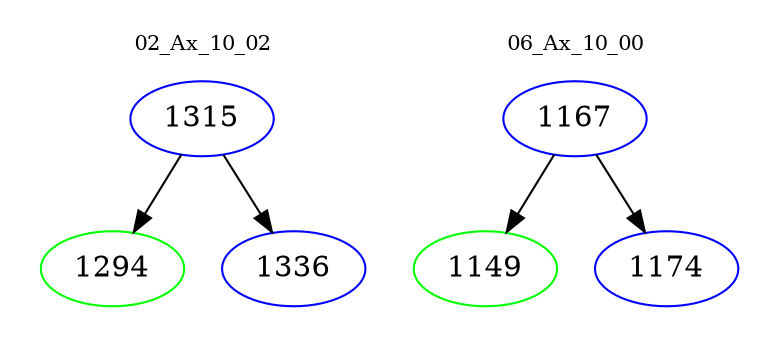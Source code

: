 digraph{
subgraph cluster_0 {
color = white
label = "02_Ax_10_02";
fontsize=10;
T0_1315 [label="1315", color="blue"]
T0_1315 -> T0_1294 [color="black"]
T0_1294 [label="1294", color="green"]
T0_1315 -> T0_1336 [color="black"]
T0_1336 [label="1336", color="blue"]
}
subgraph cluster_1 {
color = white
label = "06_Ax_10_00";
fontsize=10;
T1_1167 [label="1167", color="blue"]
T1_1167 -> T1_1149 [color="black"]
T1_1149 [label="1149", color="green"]
T1_1167 -> T1_1174 [color="black"]
T1_1174 [label="1174", color="blue"]
}
}

